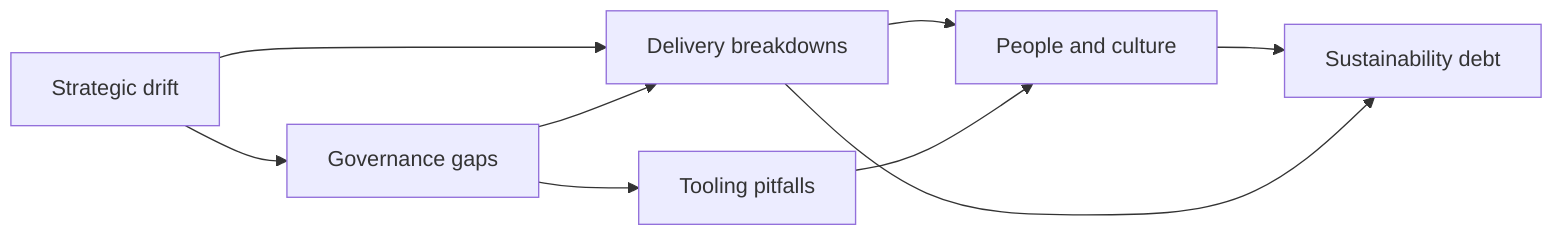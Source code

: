 graph LR
    Strategy[Strategic drift] --> Governance[Governance gaps]
    Strategy --> Delivery[Delivery breakdowns]
    Governance --> Delivery
    Governance --> Tooling[Tooling pitfalls]
    Delivery --> Culture[People and culture]
    Tooling --> Culture
    Culture --> Sustainability[Sustainability debt]
    Delivery --> Sustainability